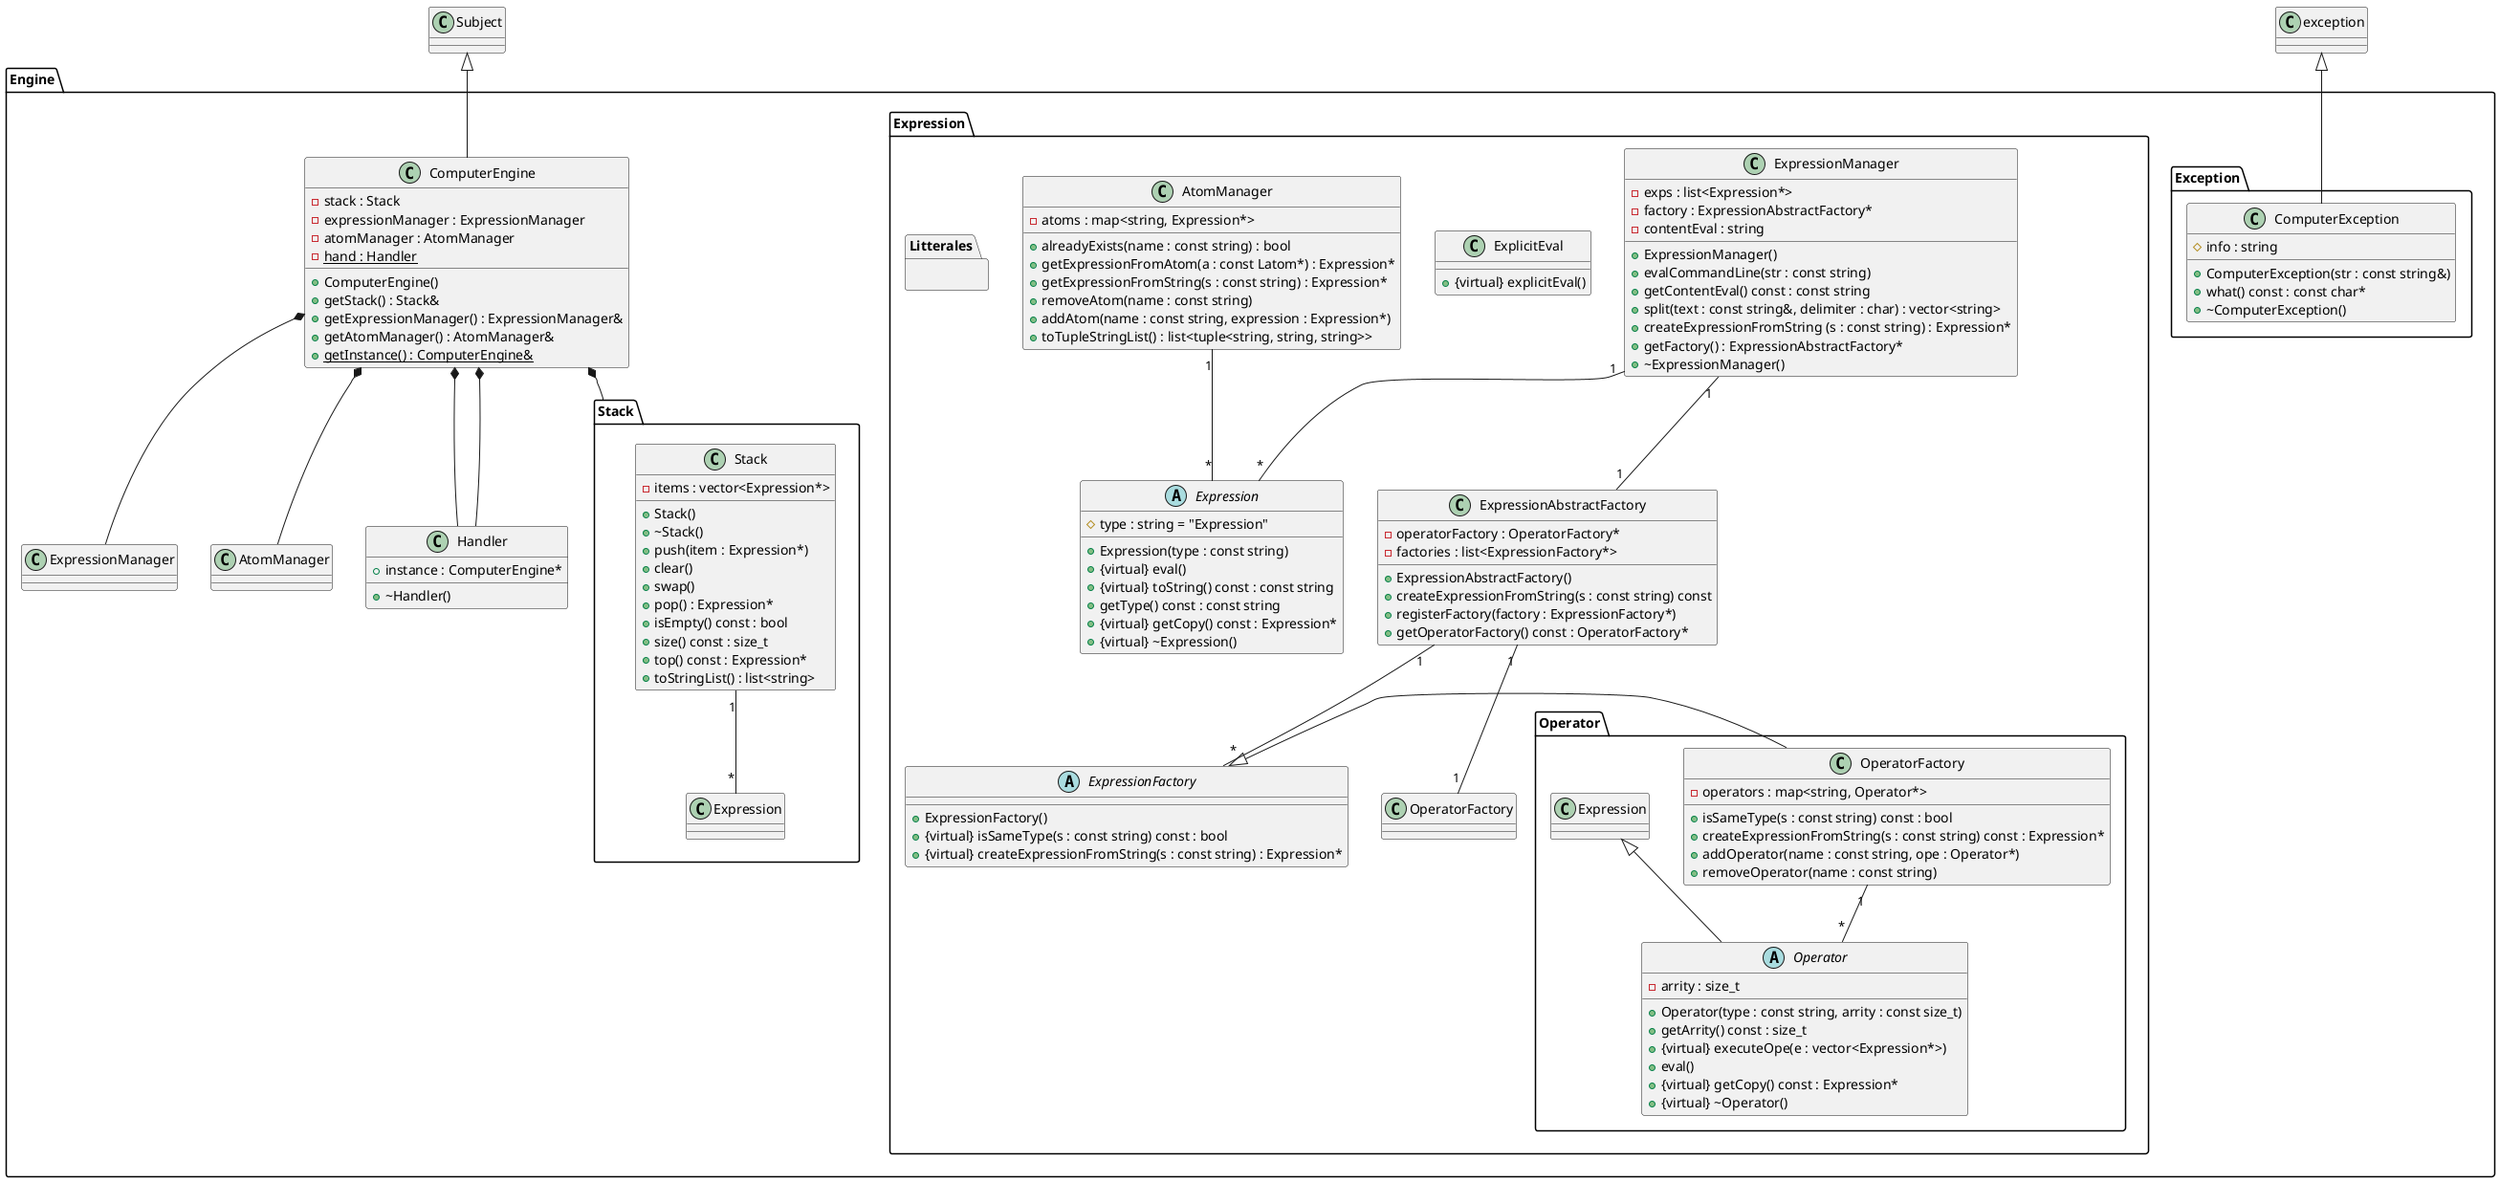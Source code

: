 @startuml
class Subject {
}
class exception {
}



package Engine {

package Exception {

class ComputerException {
  # info : string
  + ComputerException(str : const string&)
  + what() const : const char*
  + ~ComputerException()
}
exception <|-- ComputerException
}

class ComputerEngine {
  - stack : Stack
  - expressionManager : ExpressionManager
  - atomManager : AtomManager
  - {static} hand : Handler
  + ComputerEngine()
  + getStack() : Stack&
  + getExpressionManager() : ExpressionManager&
  + getAtomManager() : AtomManager&
  + {static} getInstance() : ComputerEngine&
}
Subject <|-- ComputerEngine
ComputerEngine *-- Stack
ComputerEngine *-- ExpressionManager
ComputerEngine *-- AtomManager
ComputerEngine *-- Handler

class Handler{
  + instance : ComputerEngine*
  + ~Handler()
}
ComputerEngine *-- Handler

package Stack {
class Stack {
  - items : vector<Expression*>
  + Stack()
  + ~Stack()
  + push(item : Expression*)
  + clear()
  + swap()
  + pop() : Expression*
  + isEmpty() const : bool
  + size() const : size_t
  + top() const : Expression*
  + toStringList() : list<string>
}
Stack "1" -- "*" Expression
}

package Expression {
class ExpressionManager {
  - exps : list<Expression*>
  - factory : ExpressionAbstractFactory*
  - contentEval : string
  + ExpressionManager()
  + evalCommandLine(str : const string)
  + getContentEval() const : const string
  + split(text : const string&, delimiter : char) : vector<string>
  + createExpressionFromString (s : const string) : Expression*
  + getFactory() : ExpressionAbstractFactory*
  + ~ExpressionManager()
}
ExpressionManager "1" -- "*" Expression
ExpressionManager "1" -- "1" ExpressionAbstractFactory

abstract class ExpressionFactory {
  + ExpressionFactory()
  + {virtual} isSameType(s : const string) const : bool
  + {virtual} createExpressionFromString(s : const string) : Expression*
}

class ExpressionAbstractFactory {
  - operatorFactory : OperatorFactory*
  - factories : list<ExpressionFactory*>
  + ExpressionAbstractFactory()
  + createExpressionFromString(s : const string) const
  + registerFactory(factory : ExpressionFactory*)
  + getOperatorFactory() const : OperatorFactory*
}
ExpressionAbstractFactory "1" -- "1" OperatorFactory
ExpressionAbstractFactory "1" -- "*" ExpressionFactory

abstract class Expression {
  # type : string = "Expression"
  + Expression(type : const string)
  + {virtual} eval()
  + {virtual} toString() const : const string
  + getType() const : const string
  + {virtual} getCopy() const : Expression*
  + {virtual} ~Expression()
}

class ExplicitEval {
  + {virtual} explicitEval()
}

class AtomManager {
  - atoms : map<string, Expression*>
  + alreadyExists(name : const string) : bool
  + getExpressionFromAtom(a : const Latom*) : Expression*
  + getExpressionFromString(s : const string) : Expression*
  + removeAtom(name : const string)
  + addAtom(name : const string, expression : Expression*)
  + toTupleStringList() : list<tuple<string, string, string>>
}
AtomManager "1" -- "*" Expression

package Operator {
abstract class Operator {
  - arrity : size_t
  + Operator(type : const string, arrity : const size_t)
  + getArrity() const : size_t
  + {virtual} executeOpe(e : vector<Expression*>)
  + eval()
  + {virtual} getCopy() const : Expression*
  + {virtual} ~Operator()
}
Expression <|-- Operator

class OperatorFactory {
  - operators : map<string, Operator*>
  + isSameType(s : const string) const : bool
  + createExpressionFromString(s : const string) const : Expression*
  + addOperator(name : const string, ope : Operator*)
  + removeOperator(name : const string)
}
ExpressionFactory <|- OperatorFactory
OperatorFactory "1" -- "*" Operator
}

package Litterales {

}

}
@enduml
